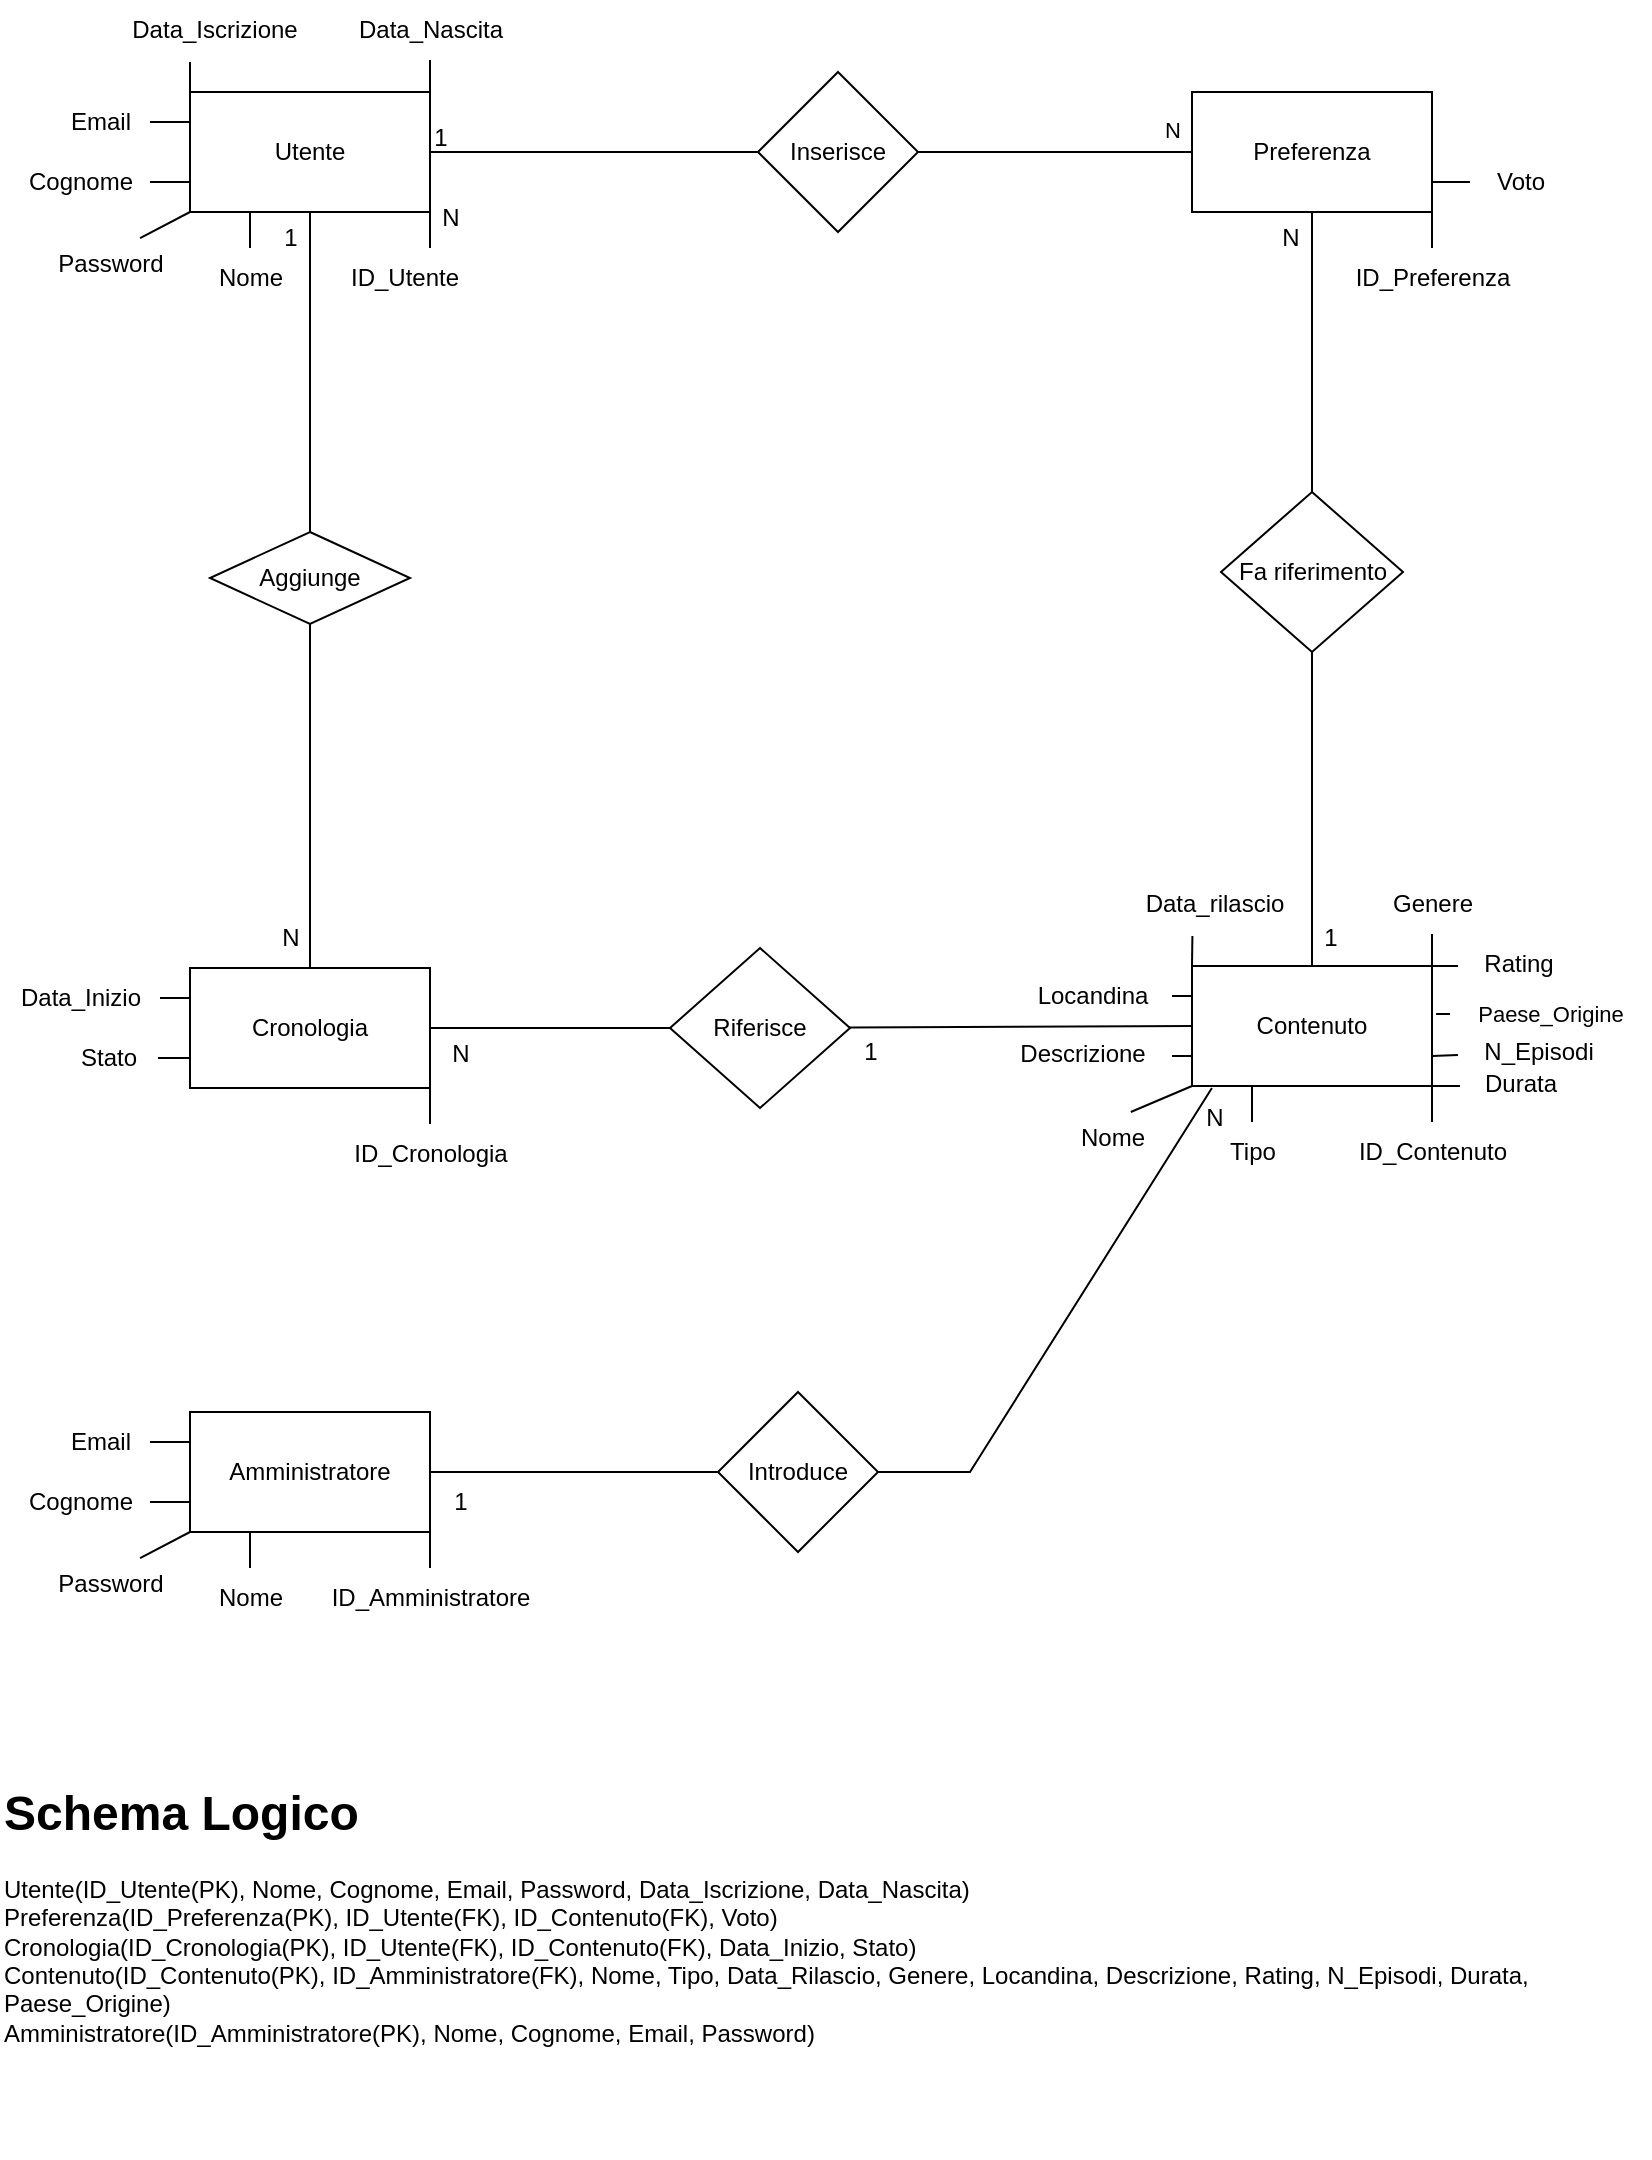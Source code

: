<mxfile version="25.0.1">
  <diagram name="Pagina-1" id="YwjGSr0FWHyBBaABWbj7">
    <mxGraphModel dx="1050" dy="530" grid="1" gridSize="10" guides="1" tooltips="1" connect="1" arrows="1" fold="1" page="1" pageScale="1" pageWidth="827" pageHeight="1169" math="0" shadow="0">
      <root>
        <mxCell id="0" />
        <mxCell id="1" parent="0" />
        <mxCell id="e4waLGMk03CbxaB5QYb_-1" value="Utente" style="rounded=0;whiteSpace=wrap;html=1;" parent="1" vertex="1">
          <mxGeometry x="110" y="90" width="120" height="60" as="geometry" />
        </mxCell>
        <mxCell id="e4waLGMk03CbxaB5QYb_-2" value="" style="endArrow=none;html=1;rounded=0;exitX=1;exitY=1;exitDx=0;exitDy=0;" parent="1" source="e4waLGMk03CbxaB5QYb_-1" target="e4waLGMk03CbxaB5QYb_-3" edge="1">
          <mxGeometry width="50" height="50" relative="1" as="geometry">
            <mxPoint x="110" y="80" as="sourcePoint" />
            <mxPoint x="230" y="170" as="targetPoint" />
          </mxGeometry>
        </mxCell>
        <mxCell id="e4waLGMk03CbxaB5QYb_-3" value="ID_Utente&lt;span style=&quot;white-space: pre;&quot;&gt;&#x9;&lt;/span&gt;" style="text;html=1;align=center;verticalAlign=middle;resizable=0;points=[];autosize=1;strokeColor=none;fillColor=none;" parent="1" vertex="1">
          <mxGeometry x="180" y="168" width="100" height="30" as="geometry" />
        </mxCell>
        <mxCell id="e4waLGMk03CbxaB5QYb_-4" value="" style="endArrow=none;html=1;rounded=0;entryX=0.25;entryY=1;entryDx=0;entryDy=0;" parent="1" source="e4waLGMk03CbxaB5QYb_-6" target="e4waLGMk03CbxaB5QYb_-1" edge="1">
          <mxGeometry width="50" height="50" relative="1" as="geometry">
            <mxPoint x="140" y="170" as="sourcePoint" />
            <mxPoint x="170" y="190" as="targetPoint" />
          </mxGeometry>
        </mxCell>
        <mxCell id="e4waLGMk03CbxaB5QYb_-6" value="Nome" style="text;html=1;align=center;verticalAlign=middle;resizable=0;points=[];autosize=1;strokeColor=none;fillColor=none;" parent="1" vertex="1">
          <mxGeometry x="115" y="168" width="50" height="30" as="geometry" />
        </mxCell>
        <mxCell id="e4waLGMk03CbxaB5QYb_-7" value="" style="endArrow=none;html=1;rounded=0;entryX=0;entryY=0.75;entryDx=0;entryDy=0;" parent="1" source="e4waLGMk03CbxaB5QYb_-8" target="e4waLGMk03CbxaB5QYb_-1" edge="1">
          <mxGeometry width="50" height="50" relative="1" as="geometry">
            <mxPoint x="90" y="135" as="sourcePoint" />
            <mxPoint x="80" y="130" as="targetPoint" />
          </mxGeometry>
        </mxCell>
        <mxCell id="e4waLGMk03CbxaB5QYb_-8" value="Cognome" style="text;html=1;align=center;verticalAlign=middle;resizable=0;points=[];autosize=1;strokeColor=none;fillColor=none;" parent="1" vertex="1">
          <mxGeometry x="20" y="120" width="70" height="30" as="geometry" />
        </mxCell>
        <mxCell id="e4waLGMk03CbxaB5QYb_-9" value="" style="endArrow=none;html=1;rounded=0;entryX=0;entryY=0;entryDx=0;entryDy=0;exitX=0.38;exitY=1.033;exitDx=0;exitDy=0;exitPerimeter=0;" parent="1" source="e4waLGMk03CbxaB5QYb_-10" target="e4waLGMk03CbxaB5QYb_-1" edge="1">
          <mxGeometry width="50" height="50" relative="1" as="geometry">
            <mxPoint x="90" y="105" as="sourcePoint" />
            <mxPoint x="50" y="210" as="targetPoint" />
          </mxGeometry>
        </mxCell>
        <mxCell id="e4waLGMk03CbxaB5QYb_-10" value="Data_Iscrizione" style="text;html=1;align=center;verticalAlign=middle;resizable=0;points=[];autosize=1;strokeColor=none;fillColor=none;" parent="1" vertex="1">
          <mxGeometry x="72" y="44" width="100" height="30" as="geometry" />
        </mxCell>
        <mxCell id="e4waLGMk03CbxaB5QYb_-11" value="" style="endArrow=none;html=1;rounded=0;exitX=1;exitY=0;exitDx=0;exitDy=0;" parent="1" target="e4waLGMk03CbxaB5QYb_-12" edge="1">
          <mxGeometry width="50" height="50" relative="1" as="geometry">
            <mxPoint x="230" y="92" as="sourcePoint" />
            <mxPoint x="230" y="70" as="targetPoint" />
          </mxGeometry>
        </mxCell>
        <mxCell id="e4waLGMk03CbxaB5QYb_-12" value="Data_Nascita" style="text;html=1;align=center;verticalAlign=middle;resizable=0;points=[];autosize=1;strokeColor=none;fillColor=none;" parent="1" vertex="1">
          <mxGeometry x="185" y="44" width="90" height="30" as="geometry" />
        </mxCell>
        <mxCell id="e4waLGMk03CbxaB5QYb_-13" value="" style="endArrow=none;html=1;rounded=0;entryX=0;entryY=0.25;entryDx=0;entryDy=0;" parent="1" source="e4waLGMk03CbxaB5QYb_-14" target="e4waLGMk03CbxaB5QYb_-1" edge="1">
          <mxGeometry width="50" height="50" relative="1" as="geometry">
            <mxPoint x="90" y="105" as="sourcePoint" />
            <mxPoint x="90" y="160" as="targetPoint" />
          </mxGeometry>
        </mxCell>
        <mxCell id="e4waLGMk03CbxaB5QYb_-14" value="&lt;div&gt;Email&lt;/div&gt;" style="text;html=1;align=center;verticalAlign=middle;resizable=0;points=[];autosize=1;strokeColor=none;fillColor=none;" parent="1" vertex="1">
          <mxGeometry x="40" y="90" width="50" height="30" as="geometry" />
        </mxCell>
        <mxCell id="e4waLGMk03CbxaB5QYb_-15" value="" style="endArrow=none;html=1;rounded=0;entryX=0;entryY=1;entryDx=0;entryDy=0;exitX=0.688;exitY=0.067;exitDx=0;exitDy=0;exitPerimeter=0;" parent="1" source="e4waLGMk03CbxaB5QYb_-17" target="e4waLGMk03CbxaB5QYb_-1" edge="1">
          <mxGeometry width="50" height="50" relative="1" as="geometry">
            <mxPoint x="100" y="160" as="sourcePoint" />
            <mxPoint x="110" y="140" as="targetPoint" />
          </mxGeometry>
        </mxCell>
        <mxCell id="e4waLGMk03CbxaB5QYb_-17" value="Password" style="text;html=1;align=center;verticalAlign=middle;resizable=0;points=[];autosize=1;strokeColor=none;fillColor=none;" parent="1" vertex="1">
          <mxGeometry x="30" y="161" width="80" height="30" as="geometry" />
        </mxCell>
        <mxCell id="e4waLGMk03CbxaB5QYb_-18" value="Amministratore" style="rounded=0;whiteSpace=wrap;html=1;" parent="1" vertex="1">
          <mxGeometry x="110" y="750" width="120" height="60" as="geometry" />
        </mxCell>
        <mxCell id="e4waLGMk03CbxaB5QYb_-19" value="" style="endArrow=none;html=1;rounded=0;exitX=1;exitY=1;exitDx=0;exitDy=0;" parent="1" source="e4waLGMk03CbxaB5QYb_-18" target="e4waLGMk03CbxaB5QYb_-20" edge="1">
          <mxGeometry width="50" height="50" relative="1" as="geometry">
            <mxPoint x="110" y="740" as="sourcePoint" />
            <mxPoint x="230" y="830" as="targetPoint" />
          </mxGeometry>
        </mxCell>
        <mxCell id="e4waLGMk03CbxaB5QYb_-20" value="ID_Amministratore" style="text;html=1;align=center;verticalAlign=middle;resizable=0;points=[];autosize=1;strokeColor=none;fillColor=none;" parent="1" vertex="1">
          <mxGeometry x="170" y="828" width="120" height="30" as="geometry" />
        </mxCell>
        <mxCell id="e4waLGMk03CbxaB5QYb_-21" value="" style="endArrow=none;html=1;rounded=0;entryX=0.25;entryY=1;entryDx=0;entryDy=0;" parent="1" source="e4waLGMk03CbxaB5QYb_-22" target="e4waLGMk03CbxaB5QYb_-18" edge="1">
          <mxGeometry width="50" height="50" relative="1" as="geometry">
            <mxPoint x="140" y="830" as="sourcePoint" />
            <mxPoint x="170" y="850" as="targetPoint" />
          </mxGeometry>
        </mxCell>
        <mxCell id="e4waLGMk03CbxaB5QYb_-22" value="Nome" style="text;html=1;align=center;verticalAlign=middle;resizable=0;points=[];autosize=1;strokeColor=none;fillColor=none;" parent="1" vertex="1">
          <mxGeometry x="115" y="828" width="50" height="30" as="geometry" />
        </mxCell>
        <mxCell id="e4waLGMk03CbxaB5QYb_-23" value="" style="endArrow=none;html=1;rounded=0;entryX=0;entryY=0.75;entryDx=0;entryDy=0;" parent="1" source="e4waLGMk03CbxaB5QYb_-24" target="e4waLGMk03CbxaB5QYb_-18" edge="1">
          <mxGeometry width="50" height="50" relative="1" as="geometry">
            <mxPoint x="90" y="795" as="sourcePoint" />
            <mxPoint x="80" y="790" as="targetPoint" />
          </mxGeometry>
        </mxCell>
        <mxCell id="e4waLGMk03CbxaB5QYb_-24" value="Cognome" style="text;html=1;align=center;verticalAlign=middle;resizable=0;points=[];autosize=1;strokeColor=none;fillColor=none;" parent="1" vertex="1">
          <mxGeometry x="20" y="780" width="70" height="30" as="geometry" />
        </mxCell>
        <mxCell id="e4waLGMk03CbxaB5QYb_-29" value="" style="endArrow=none;html=1;rounded=0;entryX=0;entryY=0.25;entryDx=0;entryDy=0;" parent="1" source="e4waLGMk03CbxaB5QYb_-30" target="e4waLGMk03CbxaB5QYb_-18" edge="1">
          <mxGeometry width="50" height="50" relative="1" as="geometry">
            <mxPoint x="90" y="765" as="sourcePoint" />
            <mxPoint x="90" y="820" as="targetPoint" />
          </mxGeometry>
        </mxCell>
        <mxCell id="e4waLGMk03CbxaB5QYb_-30" value="&lt;div&gt;Email&lt;/div&gt;" style="text;html=1;align=center;verticalAlign=middle;resizable=0;points=[];autosize=1;strokeColor=none;fillColor=none;" parent="1" vertex="1">
          <mxGeometry x="40" y="750" width="50" height="30" as="geometry" />
        </mxCell>
        <mxCell id="e4waLGMk03CbxaB5QYb_-31" value="" style="endArrow=none;html=1;rounded=0;entryX=0;entryY=1;entryDx=0;entryDy=0;exitX=0.688;exitY=0.067;exitDx=0;exitDy=0;exitPerimeter=0;" parent="1" source="e4waLGMk03CbxaB5QYb_-32" target="e4waLGMk03CbxaB5QYb_-18" edge="1">
          <mxGeometry width="50" height="50" relative="1" as="geometry">
            <mxPoint x="100" y="820" as="sourcePoint" />
            <mxPoint x="110" y="800" as="targetPoint" />
          </mxGeometry>
        </mxCell>
        <mxCell id="e4waLGMk03CbxaB5QYb_-32" value="Password" style="text;html=1;align=center;verticalAlign=middle;resizable=0;points=[];autosize=1;strokeColor=none;fillColor=none;" parent="1" vertex="1">
          <mxGeometry x="30" y="821" width="80" height="30" as="geometry" />
        </mxCell>
        <mxCell id="e4waLGMk03CbxaB5QYb_-33" value="Contenuto" style="rounded=0;whiteSpace=wrap;html=1;" parent="1" vertex="1">
          <mxGeometry x="611" y="527" width="120" height="60" as="geometry" />
        </mxCell>
        <mxCell id="e4waLGMk03CbxaB5QYb_-34" value="" style="endArrow=none;html=1;rounded=0;exitX=1;exitY=1;exitDx=0;exitDy=0;" parent="1" source="e4waLGMk03CbxaB5QYb_-33" target="e4waLGMk03CbxaB5QYb_-35" edge="1">
          <mxGeometry width="50" height="50" relative="1" as="geometry">
            <mxPoint x="611" y="517" as="sourcePoint" />
            <mxPoint x="731" y="607" as="targetPoint" />
          </mxGeometry>
        </mxCell>
        <mxCell id="e4waLGMk03CbxaB5QYb_-35" value="ID_Contenuto" style="text;html=1;align=center;verticalAlign=middle;resizable=0;points=[];autosize=1;strokeColor=none;fillColor=none;" parent="1" vertex="1">
          <mxGeometry x="686" y="605" width="90" height="30" as="geometry" />
        </mxCell>
        <mxCell id="e4waLGMk03CbxaB5QYb_-36" value="" style="endArrow=none;html=1;rounded=0;entryX=0.25;entryY=1;entryDx=0;entryDy=0;" parent="1" source="e4waLGMk03CbxaB5QYb_-37" target="e4waLGMk03CbxaB5QYb_-33" edge="1">
          <mxGeometry width="50" height="50" relative="1" as="geometry">
            <mxPoint x="641" y="607" as="sourcePoint" />
            <mxPoint x="671" y="627" as="targetPoint" />
          </mxGeometry>
        </mxCell>
        <mxCell id="e4waLGMk03CbxaB5QYb_-37" value="Tipo" style="text;html=1;align=center;verticalAlign=middle;resizable=0;points=[];autosize=1;strokeColor=none;fillColor=none;" parent="1" vertex="1">
          <mxGeometry x="616" y="605" width="50" height="30" as="geometry" />
        </mxCell>
        <mxCell id="e4waLGMk03CbxaB5QYb_-39" value="Descrizione" style="text;html=1;align=center;verticalAlign=middle;resizable=0;points=[];autosize=1;strokeColor=none;fillColor=none;" parent="1" vertex="1">
          <mxGeometry x="511" y="556" width="90" height="30" as="geometry" />
        </mxCell>
        <mxCell id="e4waLGMk03CbxaB5QYb_-40" value="" style="endArrow=none;html=1;rounded=0;entryX=0;entryY=0;entryDx=0;entryDy=0;exitX=0.38;exitY=1.033;exitDx=0;exitDy=0;exitPerimeter=0;" parent="1" source="e4waLGMk03CbxaB5QYb_-41" target="e4waLGMk03CbxaB5QYb_-33" edge="1">
          <mxGeometry width="50" height="50" relative="1" as="geometry">
            <mxPoint x="591" y="542" as="sourcePoint" />
            <mxPoint x="551" y="647" as="targetPoint" />
          </mxGeometry>
        </mxCell>
        <mxCell id="e4waLGMk03CbxaB5QYb_-41" value="Data_rilascio" style="text;html=1;align=center;verticalAlign=middle;resizable=0;points=[];autosize=1;strokeColor=none;fillColor=none;" parent="1" vertex="1">
          <mxGeometry x="577" y="481" width="90" height="30" as="geometry" />
        </mxCell>
        <mxCell id="e4waLGMk03CbxaB5QYb_-42" value="" style="endArrow=none;html=1;rounded=0;exitX=1;exitY=0;exitDx=0;exitDy=0;" parent="1" target="e4waLGMk03CbxaB5QYb_-43" edge="1">
          <mxGeometry width="50" height="50" relative="1" as="geometry">
            <mxPoint x="731" y="529" as="sourcePoint" />
            <mxPoint x="731" y="507" as="targetPoint" />
          </mxGeometry>
        </mxCell>
        <mxCell id="e4waLGMk03CbxaB5QYb_-43" value="Genere" style="text;html=1;align=center;verticalAlign=middle;resizable=0;points=[];autosize=1;strokeColor=none;fillColor=none;" parent="1" vertex="1">
          <mxGeometry x="701" y="481" width="60" height="30" as="geometry" />
        </mxCell>
        <mxCell id="e4waLGMk03CbxaB5QYb_-44" value="" style="endArrow=none;html=1;rounded=0;entryX=0;entryY=0.25;entryDx=0;entryDy=0;" parent="1" source="e4waLGMk03CbxaB5QYb_-45" target="e4waLGMk03CbxaB5QYb_-33" edge="1">
          <mxGeometry width="50" height="50" relative="1" as="geometry">
            <mxPoint x="591" y="542" as="sourcePoint" />
            <mxPoint x="591" y="597" as="targetPoint" />
          </mxGeometry>
        </mxCell>
        <mxCell id="e4waLGMk03CbxaB5QYb_-45" value="Locandina" style="text;html=1;align=center;verticalAlign=middle;resizable=0;points=[];autosize=1;strokeColor=none;fillColor=none;" parent="1" vertex="1">
          <mxGeometry x="521" y="527" width="80" height="30" as="geometry" />
        </mxCell>
        <mxCell id="e4waLGMk03CbxaB5QYb_-46" value="" style="endArrow=none;html=1;rounded=0;entryX=0;entryY=1;entryDx=0;entryDy=0;exitX=0.688;exitY=0.067;exitDx=0;exitDy=0;exitPerimeter=0;" parent="1" source="e4waLGMk03CbxaB5QYb_-47" target="e4waLGMk03CbxaB5QYb_-33" edge="1">
          <mxGeometry width="50" height="50" relative="1" as="geometry">
            <mxPoint x="601" y="597" as="sourcePoint" />
            <mxPoint x="611" y="577" as="targetPoint" />
          </mxGeometry>
        </mxCell>
        <mxCell id="e4waLGMk03CbxaB5QYb_-47" value="Nome" style="text;html=1;align=center;verticalAlign=middle;resizable=0;points=[];autosize=1;strokeColor=none;fillColor=none;" parent="1" vertex="1">
          <mxGeometry x="546" y="598" width="50" height="30" as="geometry" />
        </mxCell>
        <mxCell id="e4waLGMk03CbxaB5QYb_-48" value="" style="endArrow=none;html=1;rounded=0;entryX=0;entryY=0.533;entryDx=0;entryDy=0;entryPerimeter=0;exitX=1;exitY=0;exitDx=0;exitDy=0;" parent="1" source="e4waLGMk03CbxaB5QYb_-33" target="e4waLGMk03CbxaB5QYb_-50" edge="1">
          <mxGeometry width="50" height="50" relative="1" as="geometry">
            <mxPoint x="731" y="542" as="sourcePoint" />
            <mxPoint x="751" y="541" as="targetPoint" />
          </mxGeometry>
        </mxCell>
        <mxCell id="e4waLGMk03CbxaB5QYb_-50" value="Rating" style="text;html=1;align=center;verticalAlign=middle;resizable=0;points=[];autosize=1;strokeColor=none;fillColor=none;" parent="1" vertex="1">
          <mxGeometry x="744" y="511" width="60" height="30" as="geometry" />
        </mxCell>
        <mxCell id="e4waLGMk03CbxaB5QYb_-52" value="" style="endArrow=none;html=1;rounded=0;entryX=0;entryY=0.533;entryDx=0;entryDy=0;entryPerimeter=0;" parent="1" target="e4waLGMk03CbxaB5QYb_-53" edge="1">
          <mxGeometry width="50" height="50" relative="1" as="geometry">
            <mxPoint x="731" y="587" as="sourcePoint" />
            <mxPoint x="751" y="598" as="targetPoint" />
          </mxGeometry>
        </mxCell>
        <mxCell id="e4waLGMk03CbxaB5QYb_-53" value="Durata" style="text;html=1;align=center;verticalAlign=middle;resizable=0;points=[];autosize=1;strokeColor=none;fillColor=none;" parent="1" vertex="1">
          <mxGeometry x="745" y="571" width="60" height="30" as="geometry" />
        </mxCell>
        <mxCell id="e4waLGMk03CbxaB5QYb_-60" value="" style="endArrow=none;html=1;rounded=0;entryX=1;entryY=0.75;entryDx=0;entryDy=0;" parent="1" source="e4waLGMk03CbxaB5QYb_-61" target="e4waLGMk03CbxaB5QYb_-33" edge="1">
          <mxGeometry width="50" height="50" relative="1" as="geometry">
            <mxPoint x="595" y="572" as="sourcePoint" />
            <mxPoint x="735" y="572" as="targetPoint" />
          </mxGeometry>
        </mxCell>
        <mxCell id="e4waLGMk03CbxaB5QYb_-61" value="N_Episodi" style="text;html=1;align=center;verticalAlign=middle;resizable=0;points=[];autosize=1;strokeColor=none;fillColor=none;" parent="1" vertex="1">
          <mxGeometry x="744" y="555" width="80" height="30" as="geometry" />
        </mxCell>
        <mxCell id="e4waLGMk03CbxaB5QYb_-62" value="" style="endArrow=none;html=1;rounded=0;entryX=1.017;entryY=0.4;entryDx=0;entryDy=0;entryPerimeter=0;" parent="1" source="e4waLGMk03CbxaB5QYb_-63" target="e4waLGMk03CbxaB5QYb_-33" edge="1">
          <mxGeometry width="50" height="50" relative="1" as="geometry">
            <mxPoint x="595" y="542" as="sourcePoint" />
            <mxPoint x="735" y="542" as="targetPoint" />
          </mxGeometry>
        </mxCell>
        <mxCell id="e4waLGMk03CbxaB5QYb_-63" value="&lt;font style=&quot;font-size: 11px;&quot;&gt;Paese_Origine&lt;/font&gt;" style="text;html=1;align=center;verticalAlign=middle;resizable=0;points=[];autosize=1;strokeColor=none;fillColor=none;" parent="1" vertex="1">
          <mxGeometry x="740" y="536" width="100" height="30" as="geometry" />
        </mxCell>
        <mxCell id="e4waLGMk03CbxaB5QYb_-66" value="Cronologia" style="rounded=0;whiteSpace=wrap;html=1;" parent="1" vertex="1">
          <mxGeometry x="110" y="528" width="120" height="60" as="geometry" />
        </mxCell>
        <mxCell id="e4waLGMk03CbxaB5QYb_-67" value="" style="endArrow=none;html=1;rounded=0;exitX=1;exitY=1;exitDx=0;exitDy=0;" parent="1" source="e4waLGMk03CbxaB5QYb_-66" target="e4waLGMk03CbxaB5QYb_-68" edge="1">
          <mxGeometry width="50" height="50" relative="1" as="geometry">
            <mxPoint x="110" y="518" as="sourcePoint" />
            <mxPoint x="230" y="608" as="targetPoint" />
          </mxGeometry>
        </mxCell>
        <mxCell id="e4waLGMk03CbxaB5QYb_-68" value="ID_Cronologia" style="text;html=1;align=center;verticalAlign=middle;resizable=0;points=[];autosize=1;strokeColor=none;fillColor=none;" parent="1" vertex="1">
          <mxGeometry x="180" y="606" width="100" height="30" as="geometry" />
        </mxCell>
        <mxCell id="e4waLGMk03CbxaB5QYb_-69" value="" style="endArrow=none;html=1;rounded=0;entryX=0;entryY=0.75;entryDx=0;entryDy=0;" parent="1" source="e4waLGMk03CbxaB5QYb_-70" target="e4waLGMk03CbxaB5QYb_-66" edge="1">
          <mxGeometry width="50" height="50" relative="1" as="geometry">
            <mxPoint x="90" y="573" as="sourcePoint" />
            <mxPoint x="80" y="568" as="targetPoint" />
          </mxGeometry>
        </mxCell>
        <mxCell id="e4waLGMk03CbxaB5QYb_-70" value="Stato" style="text;html=1;align=center;verticalAlign=middle;resizable=0;points=[];autosize=1;strokeColor=none;fillColor=none;" parent="1" vertex="1">
          <mxGeometry x="44" y="558" width="50" height="30" as="geometry" />
        </mxCell>
        <mxCell id="e4waLGMk03CbxaB5QYb_-71" value="" style="endArrow=none;html=1;rounded=0;entryX=0;entryY=0.25;entryDx=0;entryDy=0;" parent="1" source="e4waLGMk03CbxaB5QYb_-72" target="e4waLGMk03CbxaB5QYb_-66" edge="1">
          <mxGeometry width="50" height="50" relative="1" as="geometry">
            <mxPoint x="90" y="543" as="sourcePoint" />
            <mxPoint x="90" y="598" as="targetPoint" />
          </mxGeometry>
        </mxCell>
        <mxCell id="e4waLGMk03CbxaB5QYb_-72" value="Data_Inizio" style="text;html=1;align=center;verticalAlign=middle;resizable=0;points=[];autosize=1;strokeColor=none;fillColor=none;" parent="1" vertex="1">
          <mxGeometry x="15" y="528" width="80" height="30" as="geometry" />
        </mxCell>
        <mxCell id="e4waLGMk03CbxaB5QYb_-73" value="Preferenza" style="rounded=0;whiteSpace=wrap;html=1;" parent="1" vertex="1">
          <mxGeometry x="611" y="90" width="120" height="60" as="geometry" />
        </mxCell>
        <mxCell id="e4waLGMk03CbxaB5QYb_-74" value="" style="endArrow=none;html=1;rounded=0;exitX=1;exitY=1;exitDx=0;exitDy=0;" parent="1" source="e4waLGMk03CbxaB5QYb_-73" target="e4waLGMk03CbxaB5QYb_-75" edge="1">
          <mxGeometry width="50" height="50" relative="1" as="geometry">
            <mxPoint x="611" y="80" as="sourcePoint" />
            <mxPoint x="731" y="170" as="targetPoint" />
          </mxGeometry>
        </mxCell>
        <mxCell id="e4waLGMk03CbxaB5QYb_-75" value="ID_Preferenza" style="text;html=1;align=center;verticalAlign=middle;resizable=0;points=[];autosize=1;strokeColor=none;fillColor=none;" parent="1" vertex="1">
          <mxGeometry x="681" y="168" width="100" height="30" as="geometry" />
        </mxCell>
        <mxCell id="e4waLGMk03CbxaB5QYb_-76" value="" style="endArrow=none;html=1;rounded=0;entryX=1;entryY=0.75;entryDx=0;entryDy=0;" parent="1" source="e4waLGMk03CbxaB5QYb_-77" target="e4waLGMk03CbxaB5QYb_-73" edge="1">
          <mxGeometry width="50" height="50" relative="1" as="geometry">
            <mxPoint x="591" y="135" as="sourcePoint" />
            <mxPoint x="581" y="130" as="targetPoint" />
          </mxGeometry>
        </mxCell>
        <mxCell id="e4waLGMk03CbxaB5QYb_-77" value="Voto" style="text;html=1;align=center;verticalAlign=middle;resizable=0;points=[];autosize=1;strokeColor=none;fillColor=none;" parent="1" vertex="1">
          <mxGeometry x="750" y="120" width="50" height="30" as="geometry" />
        </mxCell>
        <mxCell id="e4waLGMk03CbxaB5QYb_-85" value="Aggiunge" style="rhombus;whiteSpace=wrap;html=1;" parent="1" vertex="1">
          <mxGeometry x="120" y="310" width="100" height="46" as="geometry" />
        </mxCell>
        <mxCell id="e4waLGMk03CbxaB5QYb_-86" value="" style="endArrow=none;html=1;rounded=0;exitX=0.5;exitY=0;exitDx=0;exitDy=0;entryX=0.5;entryY=1;entryDx=0;entryDy=0;" parent="1" source="e4waLGMk03CbxaB5QYb_-85" target="e4waLGMk03CbxaB5QYb_-1" edge="1">
          <mxGeometry width="50" height="50" relative="1" as="geometry">
            <mxPoint x="260" y="270" as="sourcePoint" />
            <mxPoint x="310" y="220" as="targetPoint" />
          </mxGeometry>
        </mxCell>
        <mxCell id="e4waLGMk03CbxaB5QYb_-87" value="" style="endArrow=none;html=1;rounded=0;entryX=0.5;entryY=1;entryDx=0;entryDy=0;exitX=0.5;exitY=0;exitDx=0;exitDy=0;" parent="1" source="e4waLGMk03CbxaB5QYb_-66" target="e4waLGMk03CbxaB5QYb_-85" edge="1">
          <mxGeometry width="50" height="50" relative="1" as="geometry">
            <mxPoint x="260" y="360" as="sourcePoint" />
            <mxPoint x="200" y="300" as="targetPoint" />
          </mxGeometry>
        </mxCell>
        <mxCell id="e4waLGMk03CbxaB5QYb_-88" value="" style="endArrow=none;html=1;rounded=0;entryX=0;entryY=0.5;entryDx=0;entryDy=0;" parent="1" source="e4waLGMk03CbxaB5QYb_-89" target="e4waLGMk03CbxaB5QYb_-33" edge="1">
          <mxGeometry width="50" height="50" relative="1" as="geometry">
            <mxPoint x="510" y="557" as="sourcePoint" />
            <mxPoint x="477" y="601" as="targetPoint" />
          </mxGeometry>
        </mxCell>
        <mxCell id="e4waLGMk03CbxaB5QYb_-89" value="Riferisce" style="rhombus;whiteSpace=wrap;html=1;" parent="1" vertex="1">
          <mxGeometry x="350" y="518" width="90" height="80" as="geometry" />
        </mxCell>
        <mxCell id="e4waLGMk03CbxaB5QYb_-90" value="" style="endArrow=none;html=1;rounded=0;exitX=1;exitY=0.5;exitDx=0;exitDy=0;entryX=0;entryY=0.5;entryDx=0;entryDy=0;" parent="1" source="e4waLGMk03CbxaB5QYb_-66" target="e4waLGMk03CbxaB5QYb_-89" edge="1">
          <mxGeometry width="50" height="50" relative="1" as="geometry">
            <mxPoint x="290" y="681" as="sourcePoint" />
            <mxPoint x="340" y="631" as="targetPoint" />
          </mxGeometry>
        </mxCell>
        <mxCell id="e4waLGMk03CbxaB5QYb_-91" value="" style="endArrow=none;html=1;rounded=0;entryX=0;entryY=0.75;entryDx=0;entryDy=0;exitX=1;exitY=0.533;exitDx=0;exitDy=0;exitPerimeter=0;" parent="1" source="e4waLGMk03CbxaB5QYb_-39" target="e4waLGMk03CbxaB5QYb_-33" edge="1">
          <mxGeometry width="50" height="50" relative="1" as="geometry">
            <mxPoint x="370" y="741" as="sourcePoint" />
            <mxPoint x="420" y="691" as="targetPoint" />
          </mxGeometry>
        </mxCell>
        <mxCell id="e4waLGMk03CbxaB5QYb_-92" value="" style="endArrow=none;html=1;rounded=0;exitX=1;exitY=0.5;exitDx=0;exitDy=0;entryX=0;entryY=0.5;entryDx=0;entryDy=0;" parent="1" source="e4waLGMk03CbxaB5QYb_-1" target="e4waLGMk03CbxaB5QYb_-93" edge="1">
          <mxGeometry width="50" height="50" relative="1" as="geometry">
            <mxPoint x="280" y="210" as="sourcePoint" />
            <mxPoint x="390" y="120" as="targetPoint" />
          </mxGeometry>
        </mxCell>
        <mxCell id="e4waLGMk03CbxaB5QYb_-93" value="Inserisce" style="rhombus;whiteSpace=wrap;html=1;" parent="1" vertex="1">
          <mxGeometry x="394" y="80" width="80" height="80" as="geometry" />
        </mxCell>
        <mxCell id="e4waLGMk03CbxaB5QYb_-94" value="" style="endArrow=none;html=1;rounded=0;exitX=1;exitY=0.5;exitDx=0;exitDy=0;entryX=0;entryY=0.5;entryDx=0;entryDy=0;" parent="1" source="e4waLGMk03CbxaB5QYb_-93" target="e4waLGMk03CbxaB5QYb_-73" edge="1">
          <mxGeometry width="50" height="50" relative="1" as="geometry">
            <mxPoint x="420" y="290" as="sourcePoint" />
            <mxPoint x="470" y="240" as="targetPoint" />
          </mxGeometry>
        </mxCell>
        <mxCell id="e4waLGMk03CbxaB5QYb_-115" value="N" style="edgeLabel;html=1;align=center;verticalAlign=middle;resizable=0;points=[];" parent="e4waLGMk03CbxaB5QYb_-94" vertex="1" connectable="0">
          <mxGeometry x="0.708" y="3" relative="1" as="geometry">
            <mxPoint x="10" y="-8" as="offset" />
          </mxGeometry>
        </mxCell>
        <mxCell id="e4waLGMk03CbxaB5QYb_-103" value="" style="endArrow=none;html=1;rounded=0;exitX=1;exitY=0.5;exitDx=0;exitDy=0;" parent="1" source="e4waLGMk03CbxaB5QYb_-18" target="e4waLGMk03CbxaB5QYb_-104" edge="1">
          <mxGeometry width="50" height="50" relative="1" as="geometry">
            <mxPoint x="330" y="790" as="sourcePoint" />
            <mxPoint x="370" y="780" as="targetPoint" />
          </mxGeometry>
        </mxCell>
        <mxCell id="e4waLGMk03CbxaB5QYb_-104" value="Introduce" style="rhombus;whiteSpace=wrap;html=1;" parent="1" vertex="1">
          <mxGeometry x="374" y="740" width="80" height="80" as="geometry" />
        </mxCell>
        <mxCell id="e4waLGMk03CbxaB5QYb_-105" value="" style="endArrow=none;html=1;rounded=0;exitX=1;exitY=0.5;exitDx=0;exitDy=0;entryX=0.083;entryY=1.017;entryDx=0;entryDy=0;entryPerimeter=0;" parent="1" source="e4waLGMk03CbxaB5QYb_-104" target="e4waLGMk03CbxaB5QYb_-33" edge="1">
          <mxGeometry width="50" height="50" relative="1" as="geometry">
            <mxPoint x="480" y="850" as="sourcePoint" />
            <mxPoint x="530" y="800" as="targetPoint" />
            <Array as="points">
              <mxPoint x="500" y="780" />
            </Array>
          </mxGeometry>
        </mxCell>
        <mxCell id="e4waLGMk03CbxaB5QYb_-106" value="1" style="text;html=1;align=center;verticalAlign=middle;resizable=0;points=[];autosize=1;strokeColor=none;fillColor=none;" parent="1" vertex="1">
          <mxGeometry x="145" y="148" width="30" height="30" as="geometry" />
        </mxCell>
        <mxCell id="e4waLGMk03CbxaB5QYb_-107" value="N" style="text;html=1;align=center;verticalAlign=middle;resizable=0;points=[];autosize=1;strokeColor=none;fillColor=none;" parent="1" vertex="1">
          <mxGeometry x="145" y="498" width="30" height="30" as="geometry" />
        </mxCell>
        <mxCell id="e4waLGMk03CbxaB5QYb_-108" value="1" style="text;html=1;align=center;verticalAlign=middle;resizable=0;points=[];autosize=1;strokeColor=none;fillColor=none;" parent="1" vertex="1">
          <mxGeometry x="435" y="555" width="30" height="30" as="geometry" />
        </mxCell>
        <mxCell id="e4waLGMk03CbxaB5QYb_-109" value="N" style="text;html=1;align=center;verticalAlign=middle;resizable=0;points=[];autosize=1;strokeColor=none;fillColor=none;" parent="1" vertex="1">
          <mxGeometry x="230" y="556" width="30" height="30" as="geometry" />
        </mxCell>
        <mxCell id="e4waLGMk03CbxaB5QYb_-110" value="N" style="text;html=1;align=center;verticalAlign=middle;resizable=0;points=[];autosize=1;strokeColor=none;fillColor=none;" parent="1" vertex="1">
          <mxGeometry x="607" y="588" width="30" height="30" as="geometry" />
        </mxCell>
        <mxCell id="e4waLGMk03CbxaB5QYb_-111" value="1" style="text;html=1;align=center;verticalAlign=middle;resizable=0;points=[];autosize=1;strokeColor=none;fillColor=none;" parent="1" vertex="1">
          <mxGeometry x="230" y="780" width="30" height="30" as="geometry" />
        </mxCell>
        <mxCell id="e4waLGMk03CbxaB5QYb_-112" value="" style="endArrow=none;html=1;rounded=0;entryX=0.5;entryY=1;entryDx=0;entryDy=0;" parent="1" source="e4waLGMk03CbxaB5QYb_-113" target="e4waLGMk03CbxaB5QYb_-73" edge="1">
          <mxGeometry width="50" height="50" relative="1" as="geometry">
            <mxPoint x="670" y="270" as="sourcePoint" />
            <mxPoint x="690" y="370" as="targetPoint" />
          </mxGeometry>
        </mxCell>
        <mxCell id="e4waLGMk03CbxaB5QYb_-113" value="Fa riferimento" style="rhombus;whiteSpace=wrap;html=1;" parent="1" vertex="1">
          <mxGeometry x="625.5" y="290" width="91" height="80" as="geometry" />
        </mxCell>
        <mxCell id="e4waLGMk03CbxaB5QYb_-114" value="" style="endArrow=none;html=1;rounded=0;entryX=0.5;entryY=1;entryDx=0;entryDy=0;exitX=0.5;exitY=0;exitDx=0;exitDy=0;" parent="1" source="e4waLGMk03CbxaB5QYb_-33" target="e4waLGMk03CbxaB5QYb_-113" edge="1">
          <mxGeometry width="50" height="50" relative="1" as="geometry">
            <mxPoint x="630" y="460" as="sourcePoint" />
            <mxPoint x="680" y="410" as="targetPoint" />
          </mxGeometry>
        </mxCell>
        <mxCell id="e4waLGMk03CbxaB5QYb_-116" value="1" style="text;html=1;align=center;verticalAlign=middle;resizable=0;points=[];autosize=1;strokeColor=none;fillColor=none;" parent="1" vertex="1">
          <mxGeometry x="220" y="98" width="30" height="30" as="geometry" />
        </mxCell>
        <mxCell id="e4waLGMk03CbxaB5QYb_-117" value="1" style="text;html=1;align=center;verticalAlign=middle;resizable=0;points=[];autosize=1;strokeColor=none;fillColor=none;" parent="1" vertex="1">
          <mxGeometry x="665" y="498" width="30" height="30" as="geometry" />
        </mxCell>
        <mxCell id="e4waLGMk03CbxaB5QYb_-118" value="N" style="text;html=1;align=center;verticalAlign=middle;resizable=0;points=[];autosize=1;strokeColor=none;fillColor=none;" parent="1" vertex="1">
          <mxGeometry x="645" y="148" width="30" height="30" as="geometry" />
        </mxCell>
        <mxCell id="e4waLGMk03CbxaB5QYb_-120" value="N" style="text;html=1;align=center;verticalAlign=middle;resizable=0;points=[];autosize=1;strokeColor=none;fillColor=none;" parent="1" vertex="1">
          <mxGeometry x="225" y="138" width="30" height="30" as="geometry" />
        </mxCell>
        <mxCell id="bLnEazIqRnS4ujHUDaee-2" value="&lt;h1 style=&quot;margin-top: 0px;&quot;&gt;Schema Logico&lt;br&gt;&lt;/h1&gt;&lt;p&gt;Utente(ID_Utente(PK), Nome, Cognome, Email, Password, Data_Iscrizione, Data_Nascita)&lt;br&gt;Preferenza(ID_Preferenza(PK), ID_Utente(FK), ID_Contenuto(FK), Voto)&lt;br&gt;Cronologia(ID_Cronologia(PK), ID_Utente(FK), ID_Contenuto(FK), Data_Inizio, Stato)&lt;br&gt;Contenuto(ID_Contenuto(PK), ID_Amministratore(FK), Nome, Tipo, Data_Rilascio, Genere, Locandina, Descrizione, Rating, N_Episodi, Durata, Paese_Origine)&lt;br&gt;Amministratore(ID_Amministratore(PK), Nome, Cognome, Email, Password)&lt;br&gt;&lt;br&gt;&lt;/p&gt;" style="text;html=1;whiteSpace=wrap;overflow=hidden;rounded=0;" parent="1" vertex="1">
          <mxGeometry x="15" y="930" width="804" height="190" as="geometry" />
        </mxCell>
      </root>
    </mxGraphModel>
  </diagram>
</mxfile>
